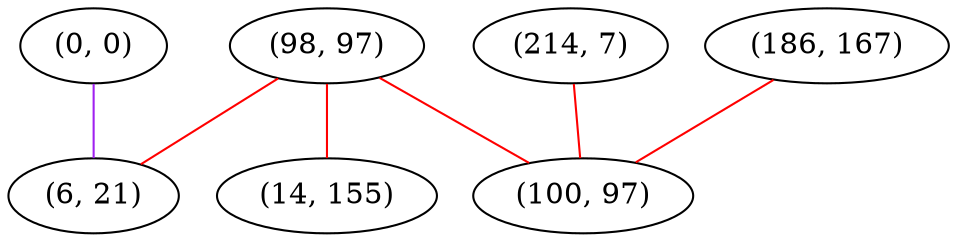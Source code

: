 graph "" {
"(0, 0)";
"(98, 97)";
"(14, 155)";
"(214, 7)";
"(6, 21)";
"(186, 167)";
"(100, 97)";
"(0, 0)" -- "(6, 21)"  [color=purple, key=0, weight=4];
"(98, 97)" -- "(14, 155)"  [color=red, key=0, weight=1];
"(98, 97)" -- "(100, 97)"  [color=red, key=0, weight=1];
"(98, 97)" -- "(6, 21)"  [color=red, key=0, weight=1];
"(214, 7)" -- "(100, 97)"  [color=red, key=0, weight=1];
"(186, 167)" -- "(100, 97)"  [color=red, key=0, weight=1];
}
